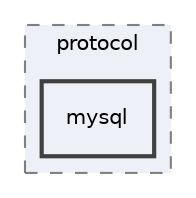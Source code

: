 digraph "/Users/jlu/zeek/src/analyzer/protocol/mysql"
{
 // LATEX_PDF_SIZE
  edge [fontname="Helvetica",fontsize="10",labelfontname="Helvetica",labelfontsize="10"];
  node [fontname="Helvetica",fontsize="10",shape=record];
  compound=true
  subgraph clusterdir_5b88579d87e8de5dcee2ef4958d0594c {
    graph [ bgcolor="#edf0f7", pencolor="grey50", style="filled,dashed,", label="protocol", fontname="Helvetica", fontsize="10", URL="dir_5b88579d87e8de5dcee2ef4958d0594c.html"]
  dir_2a9d3c9024570cc000d93a79db4aa8de [shape=box, label="mysql", style="filled,bold,", fillcolor="#edf0f7", color="grey25", URL="dir_2a9d3c9024570cc000d93a79db4aa8de.html"];
  }
}

